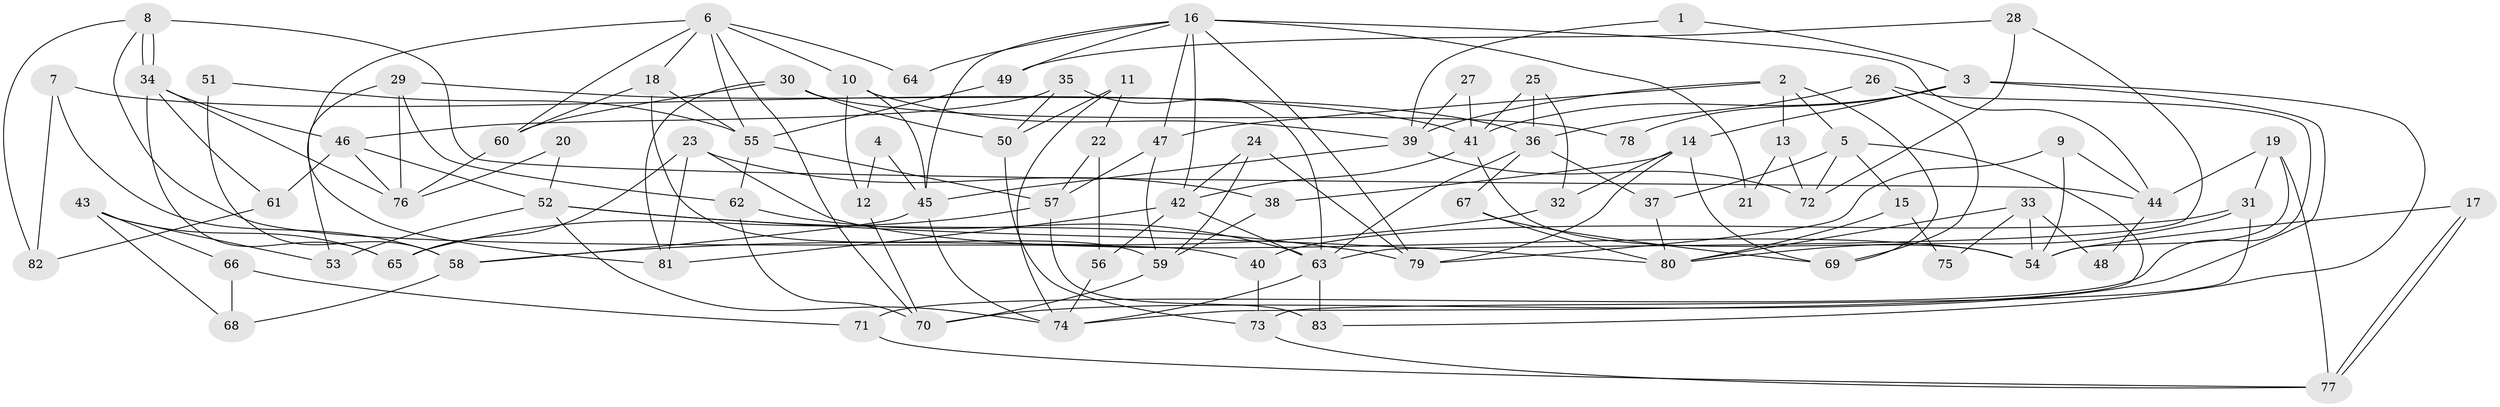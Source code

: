 // coarse degree distribution, {5: 0.23529411764705882, 3: 0.17647058823529413, 8: 0.14705882352941177, 4: 0.08823529411764706, 2: 0.058823529411764705, 6: 0.14705882352941177, 9: 0.058823529411764705, 7: 0.058823529411764705, 10: 0.029411764705882353}
// Generated by graph-tools (version 1.1) at 2025/37/03/04/25 23:37:03]
// undirected, 83 vertices, 166 edges
graph export_dot {
  node [color=gray90,style=filled];
  1;
  2;
  3;
  4;
  5;
  6;
  7;
  8;
  9;
  10;
  11;
  12;
  13;
  14;
  15;
  16;
  17;
  18;
  19;
  20;
  21;
  22;
  23;
  24;
  25;
  26;
  27;
  28;
  29;
  30;
  31;
  32;
  33;
  34;
  35;
  36;
  37;
  38;
  39;
  40;
  41;
  42;
  43;
  44;
  45;
  46;
  47;
  48;
  49;
  50;
  51;
  52;
  53;
  54;
  55;
  56;
  57;
  58;
  59;
  60;
  61;
  62;
  63;
  64;
  65;
  66;
  67;
  68;
  69;
  70;
  71;
  72;
  73;
  74;
  75;
  76;
  77;
  78;
  79;
  80;
  81;
  82;
  83;
  1 -- 3;
  1 -- 39;
  2 -- 69;
  2 -- 47;
  2 -- 5;
  2 -- 13;
  2 -- 39;
  3 -- 41;
  3 -- 83;
  3 -- 14;
  3 -- 70;
  3 -- 78;
  4 -- 45;
  4 -- 12;
  5 -- 74;
  5 -- 15;
  5 -- 37;
  5 -- 72;
  6 -- 55;
  6 -- 70;
  6 -- 10;
  6 -- 18;
  6 -- 60;
  6 -- 64;
  6 -- 81;
  7 -- 58;
  7 -- 82;
  7 -- 41;
  8 -- 44;
  8 -- 34;
  8 -- 34;
  8 -- 40;
  8 -- 82;
  9 -- 79;
  9 -- 44;
  9 -- 54;
  10 -- 45;
  10 -- 12;
  10 -- 39;
  11 -- 22;
  11 -- 50;
  11 -- 74;
  12 -- 70;
  13 -- 72;
  13 -- 21;
  14 -- 38;
  14 -- 32;
  14 -- 69;
  14 -- 79;
  15 -- 80;
  15 -- 75;
  16 -- 42;
  16 -- 47;
  16 -- 21;
  16 -- 44;
  16 -- 45;
  16 -- 49;
  16 -- 64;
  16 -- 79;
  17 -- 77;
  17 -- 77;
  17 -- 54;
  18 -- 55;
  18 -- 59;
  18 -- 60;
  19 -- 77;
  19 -- 31;
  19 -- 44;
  19 -- 54;
  20 -- 76;
  20 -- 52;
  22 -- 56;
  22 -- 57;
  23 -- 81;
  23 -- 54;
  23 -- 38;
  23 -- 65;
  24 -- 42;
  24 -- 79;
  24 -- 59;
  25 -- 41;
  25 -- 36;
  25 -- 32;
  26 -- 71;
  26 -- 69;
  26 -- 36;
  27 -- 41;
  27 -- 39;
  28 -- 63;
  28 -- 72;
  28 -- 49;
  29 -- 62;
  29 -- 76;
  29 -- 36;
  29 -- 53;
  30 -- 81;
  30 -- 60;
  30 -- 50;
  30 -- 78;
  31 -- 73;
  31 -- 80;
  31 -- 40;
  32 -- 58;
  33 -- 80;
  33 -- 54;
  33 -- 48;
  33 -- 75;
  34 -- 76;
  34 -- 46;
  34 -- 61;
  34 -- 65;
  35 -- 63;
  35 -- 46;
  35 -- 50;
  36 -- 37;
  36 -- 63;
  36 -- 67;
  37 -- 80;
  38 -- 59;
  39 -- 45;
  39 -- 72;
  40 -- 73;
  41 -- 54;
  41 -- 42;
  42 -- 63;
  42 -- 56;
  42 -- 81;
  43 -- 53;
  43 -- 65;
  43 -- 66;
  43 -- 68;
  44 -- 48;
  45 -- 58;
  45 -- 74;
  46 -- 52;
  46 -- 61;
  46 -- 76;
  47 -- 57;
  47 -- 59;
  49 -- 55;
  50 -- 73;
  51 -- 55;
  51 -- 58;
  52 -- 79;
  52 -- 74;
  52 -- 53;
  52 -- 80;
  55 -- 62;
  55 -- 57;
  56 -- 74;
  57 -- 65;
  57 -- 83;
  58 -- 68;
  59 -- 70;
  60 -- 76;
  61 -- 82;
  62 -- 70;
  62 -- 63;
  63 -- 74;
  63 -- 83;
  66 -- 68;
  66 -- 71;
  67 -- 80;
  67 -- 69;
  71 -- 77;
  73 -- 77;
}
